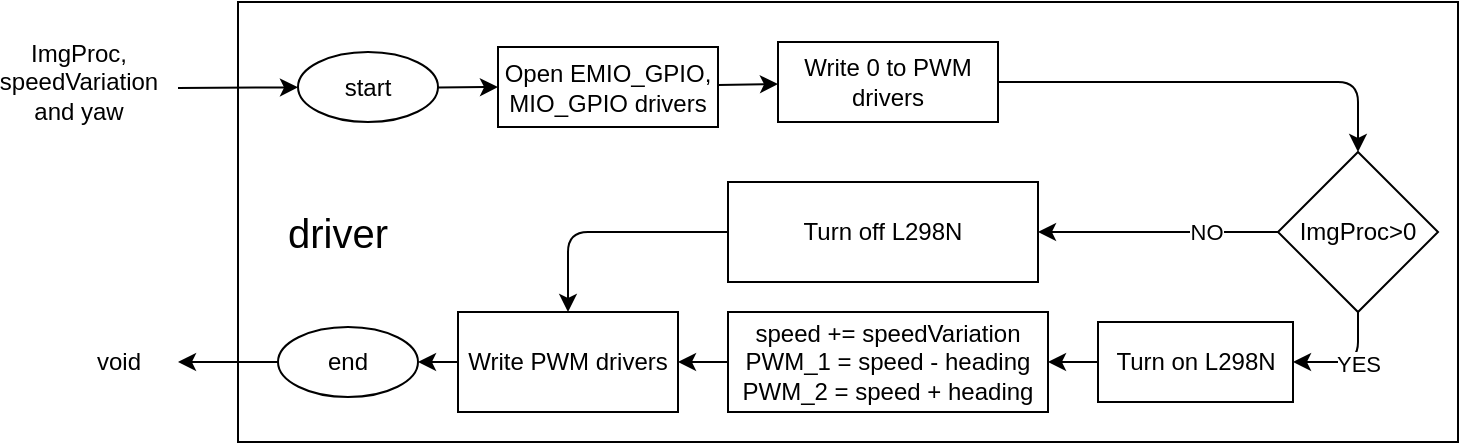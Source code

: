 <mxfile>
    <diagram id="k3sJSPPG3f83xloFxLID" name="Page-1">
        <mxGraphModel dx="450" dy="502" grid="1" gridSize="10" guides="1" tooltips="1" connect="1" arrows="1" fold="1" page="1" pageScale="1" pageWidth="1169" pageHeight="827" math="0" shadow="0">
            <root>
                <mxCell id="0"/>
                <mxCell id="1" parent="0"/>
                <mxCell id="43" value="" style="rounded=0;whiteSpace=wrap;html=1;fillColor=none;" parent="1" vertex="1">
                    <mxGeometry x="190" y="50" width="610" height="220" as="geometry"/>
                </mxCell>
                <mxCell id="44" style="edgeStyle=none;html=1;startArrow=classic;startFill=1;endArrow=none;endFill=0;" parent="1" source="46" edge="1">
                    <mxGeometry relative="1" as="geometry">
                        <mxPoint x="160" y="93" as="targetPoint"/>
                        <mxPoint x="465" y="80" as="sourcePoint"/>
                    </mxGeometry>
                </mxCell>
                <mxCell id="47" style="edgeStyle=none;html=1;startArrow=none;startFill=0;endArrow=classic;endFill=1;" parent="1" source="3" target="5" edge="1">
                    <mxGeometry relative="1" as="geometry"/>
                </mxCell>
                <mxCell id="3" value="Open EMIO_GPIO, MIO_GPIO drivers" style="rounded=0;whiteSpace=wrap;html=1;" parent="1" vertex="1">
                    <mxGeometry x="320" y="72.5" width="110" height="40" as="geometry"/>
                </mxCell>
                <mxCell id="42" style="edgeStyle=orthogonalEdgeStyle;html=1;entryX=0.5;entryY=0;entryDx=0;entryDy=0;" parent="1" source="5" target="10" edge="1">
                    <mxGeometry relative="1" as="geometry">
                        <mxPoint x="610" y="90" as="targetPoint"/>
                    </mxGeometry>
                </mxCell>
                <mxCell id="5" value="Write 0 to PWM drivers" style="rounded=0;whiteSpace=wrap;html=1;" parent="1" vertex="1">
                    <mxGeometry x="460" y="70" width="110" height="40" as="geometry"/>
                </mxCell>
                <mxCell id="29" style="edgeStyle=orthogonalEdgeStyle;html=1;entryX=1;entryY=0.5;entryDx=0;entryDy=0;" parent="1" source="8" target="28" edge="1">
                    <mxGeometry relative="1" as="geometry"/>
                </mxCell>
                <mxCell id="8" value="Turn on L298N" style="rounded=0;whiteSpace=wrap;html=1;" parent="1" vertex="1">
                    <mxGeometry x="620" y="210" width="97.5" height="40" as="geometry"/>
                </mxCell>
                <mxCell id="17" style="edgeStyle=orthogonalEdgeStyle;html=1;entryX=1;entryY=0.5;entryDx=0;entryDy=0;exitX=0.5;exitY=1;exitDx=0;exitDy=0;" parent="1" source="10" target="8" edge="1">
                    <mxGeometry relative="1" as="geometry">
                        <Array as="points">
                            <mxPoint x="750" y="230"/>
                        </Array>
                    </mxGeometry>
                </mxCell>
                <mxCell id="18" value="YES" style="edgeLabel;html=1;align=center;verticalAlign=middle;resizable=0;points=[];" parent="17" vertex="1" connectable="0">
                    <mxGeometry x="-0.286" y="-1" relative="1" as="geometry">
                        <mxPoint x="1" y="5" as="offset"/>
                    </mxGeometry>
                </mxCell>
                <mxCell id="23" style="edgeStyle=orthogonalEdgeStyle;html=1;entryX=1;entryY=0.5;entryDx=0;entryDy=0;" parent="1" source="10" target="22" edge="1">
                    <mxGeometry relative="1" as="geometry"/>
                </mxCell>
                <mxCell id="24" value="NO" style="edgeLabel;html=1;align=center;verticalAlign=middle;resizable=0;points=[];" parent="23" vertex="1" connectable="0">
                    <mxGeometry x="-0.682" y="-1" relative="1" as="geometry">
                        <mxPoint x="-17" y="1" as="offset"/>
                    </mxGeometry>
                </mxCell>
                <mxCell id="10" value="ImgProc&amp;gt;0" style="rhombus;whiteSpace=wrap;html=1;" parent="1" vertex="1">
                    <mxGeometry x="710" y="125" width="80" height="80" as="geometry"/>
                </mxCell>
                <mxCell id="36" style="edgeStyle=orthogonalEdgeStyle;html=1;entryX=0.5;entryY=0;entryDx=0;entryDy=0;" parent="1" source="22" target="25" edge="1">
                    <mxGeometry relative="1" as="geometry">
                        <Array as="points">
                            <mxPoint x="355" y="165"/>
                        </Array>
                    </mxGeometry>
                </mxCell>
                <mxCell id="22" value="Turn off L298N" style="rounded=0;whiteSpace=wrap;html=1;" parent="1" vertex="1">
                    <mxGeometry x="435" y="140" width="155" height="50" as="geometry"/>
                </mxCell>
                <mxCell id="50" style="edgeStyle=none;html=1;entryX=1;entryY=0.5;entryDx=0;entryDy=0;startArrow=none;startFill=0;endArrow=classic;endFill=1;" parent="1" source="25" target="48" edge="1">
                    <mxGeometry relative="1" as="geometry"/>
                </mxCell>
                <mxCell id="25" value="&lt;span&gt;Write PWM drivers&lt;/span&gt;" style="rounded=0;whiteSpace=wrap;html=1;" parent="1" vertex="1">
                    <mxGeometry x="300" y="205" width="110" height="50" as="geometry"/>
                </mxCell>
                <mxCell id="39" style="edgeStyle=orthogonalEdgeStyle;html=1;exitX=0;exitY=0.5;exitDx=0;exitDy=0;entryX=1;entryY=0.5;entryDx=0;entryDy=0;" parent="1" source="28" edge="1" target="25">
                    <mxGeometry relative="1" as="geometry">
                        <Array as="points"/>
                        <mxPoint x="420" y="230" as="targetPoint"/>
                    </mxGeometry>
                </mxCell>
                <mxCell id="28" value="speed += speedVariation&lt;br&gt;PWM_1 = speed - heading&lt;br&gt;&lt;span style=&quot;color: rgba(0 , 0 , 0 , 0) ; font-family: monospace ; font-size: 0px&quot;&gt;%&lt;/span&gt;PWM_2 = speed + heading&lt;span style=&quot;color: rgba(0 , 0 , 0 , 0) ; font-family: monospace ; font-size: 0px&quot;&gt;3CmxGraphModel%3E%3Croot%3E%3CmxCell%20id%3D%220%22%2F%3E%3CmxCell%20id%3D%221%22%20parent%3D%220%22%2F%3E%3CmxCell%20id%3D%222%22%20value%3D%22Read%20from%20state%20ImgProc%2C%20Speed%20and%20Heading%22%20style%3D%22rounded%3D0%3BwhiteSpace%3Dwrap%3Bhtml%3D1%3B%22%20vertex%3D%221%22%20parent%3D%221%22%3E%3CmxGeometry%20x%3D%22400%22%20y%3D%22350%22%20width%3D%22110%22%20height%3D%2250%22%20as%3D%22geometry%22%2F%3E%3C%2FmxCell%3E%3C%2Froot%3E%3C%2FmxGraphModel%3E&lt;/span&gt;" style="rounded=0;whiteSpace=wrap;html=1;" parent="1" vertex="1">
                    <mxGeometry x="435" y="205" width="160" height="50" as="geometry"/>
                </mxCell>
                <mxCell id="53" style="edgeStyle=none;html=1;entryX=0;entryY=0.5;entryDx=0;entryDy=0;" parent="1" source="46" target="3" edge="1">
                    <mxGeometry relative="1" as="geometry"/>
                </mxCell>
                <mxCell id="46" value="start" style="ellipse;whiteSpace=wrap;html=1;fillColor=none;" parent="1" vertex="1">
                    <mxGeometry x="220" y="75" width="70" height="35" as="geometry"/>
                </mxCell>
                <mxCell id="51" style="edgeStyle=none;html=1;startArrow=none;startFill=0;endArrow=classic;endFill=1;" parent="1" source="48" edge="1">
                    <mxGeometry relative="1" as="geometry">
                        <mxPoint x="160" y="230" as="targetPoint"/>
                    </mxGeometry>
                </mxCell>
                <mxCell id="48" value="end" style="ellipse;whiteSpace=wrap;html=1;fillColor=none;" parent="1" vertex="1">
                    <mxGeometry x="210" y="212.5" width="70" height="35" as="geometry"/>
                </mxCell>
                <mxCell id="52" value="driver" style="text;html=1;strokeColor=none;fillColor=none;align=center;verticalAlign=middle;whiteSpace=wrap;rounded=0;strokeWidth=1;fontSize=20;" parent="1" vertex="1">
                    <mxGeometry x="210" y="150" width="60" height="30" as="geometry"/>
                </mxCell>
                <mxCell id="58" value="&lt;span style=&quot;font-size: 12px&quot;&gt;ImgProc, &lt;br&gt;speedVariation&lt;br&gt;and yaw&lt;/span&gt;" style="edgeLabel;html=1;align=center;verticalAlign=middle;resizable=0;points=[];labelBackgroundColor=none;" vertex="1" connectable="0" parent="1">
                    <mxGeometry x="110.002" y="90.005" as="geometry"/>
                </mxCell>
                <mxCell id="59" value="&lt;span style=&quot;font-size: 12px&quot;&gt;void&lt;/span&gt;" style="edgeLabel;html=1;align=center;verticalAlign=middle;resizable=0;points=[];labelBackgroundColor=none;" vertex="1" connectable="0" parent="1">
                    <mxGeometry x="130.002" y="230.005" as="geometry"/>
                </mxCell>
            </root>
        </mxGraphModel>
    </diagram>
</mxfile>